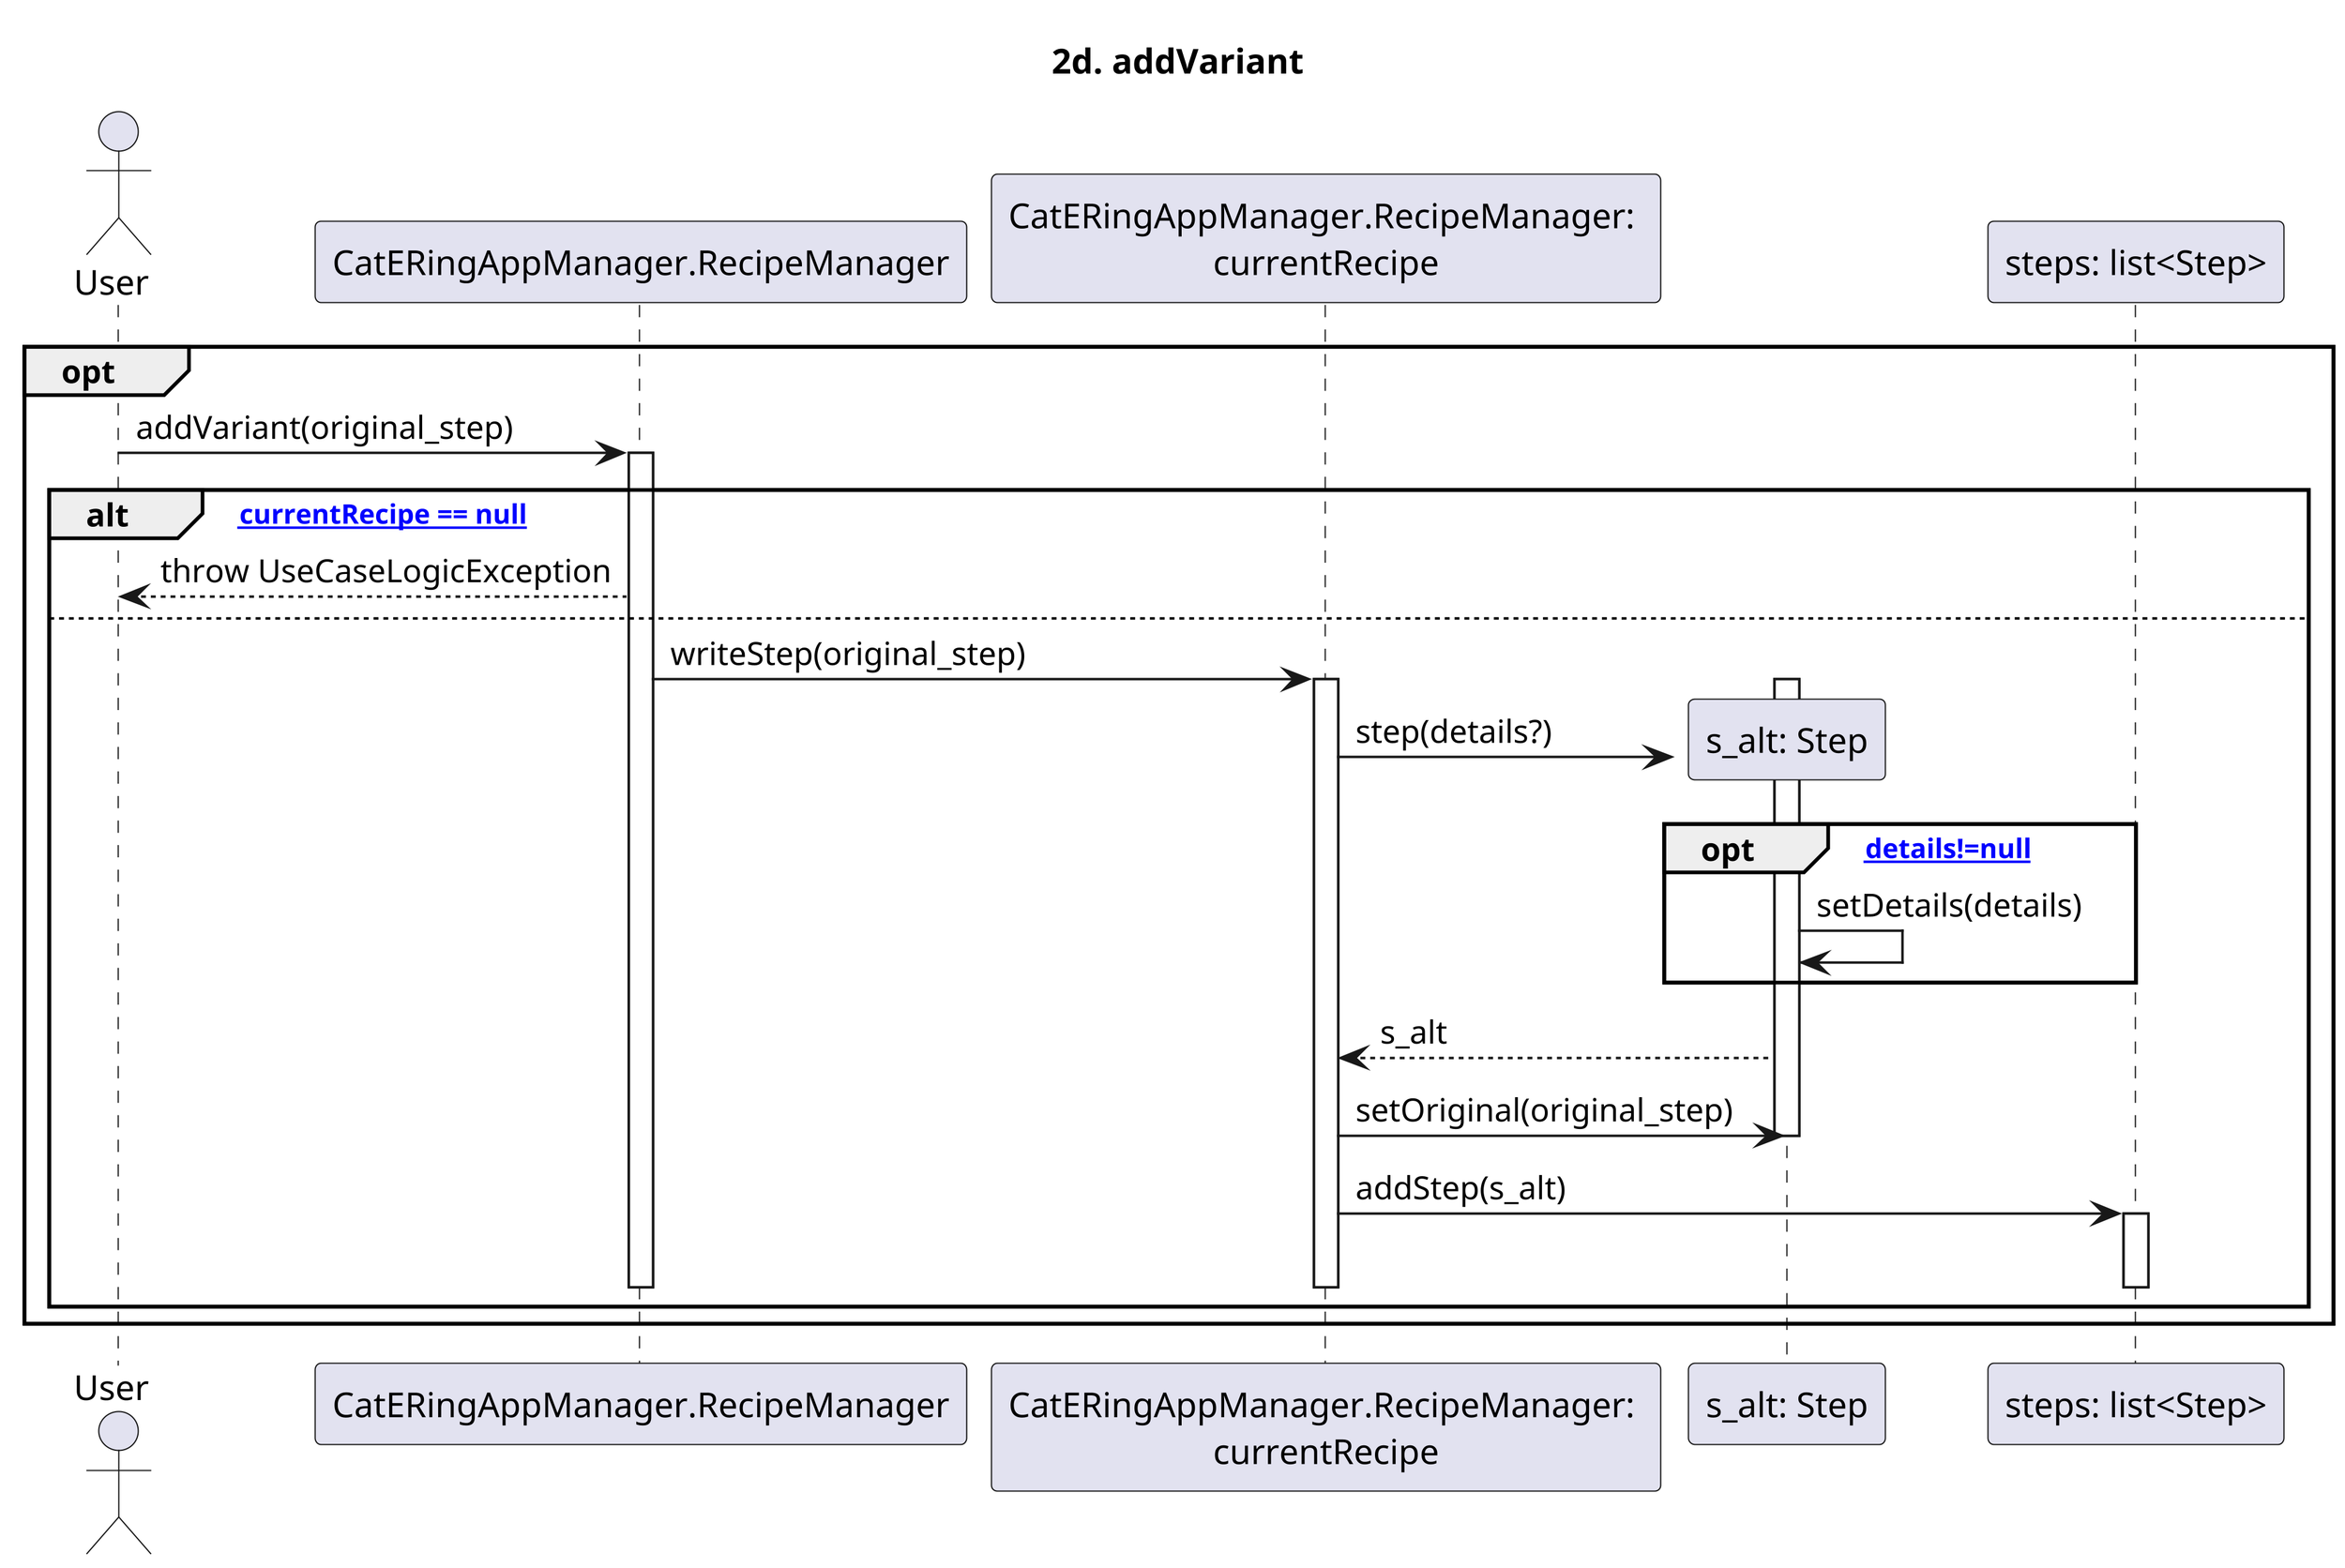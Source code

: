 @startuml

skinparam Dpi 400

title: 2d. addVariant

Actor User
Participant "CatERingAppManager.RecipeManager" as RM 
Participant "CatERingAppManager.RecipeManager: \ncurrentRecipe" as CR


opt
	User -> RM: addVariant(original_step)
	Activate RM

	alt ["currentRecipe == null"]
        RM --> User: throw UseCaseLogicException
    else
    	RM -> CR: writeStep(original_step)
    	Activate CR

    	create "s_alt: Step"
    	Activate "s_alt: Step"
            CR -> "s_alt: Step": step(details?)

        	opt ["details!=null"]
        		"s_alt: Step" -> "s_alt: Step": setDetails(details)
        	end
        	"s_alt: Step" --> CR: s_alt
            CR -> "s_alt: Step": setOriginal(original_step)
        Deactivate "s_alt: Step"

        CR -> "steps: list<Step>": addStep(s_alt)
        Activate "steps: list<Step>"
        Deactivate "steps: list<Step>"

    	Deactivate CR
    	Deactivate RM
   	end
end
@enduml
